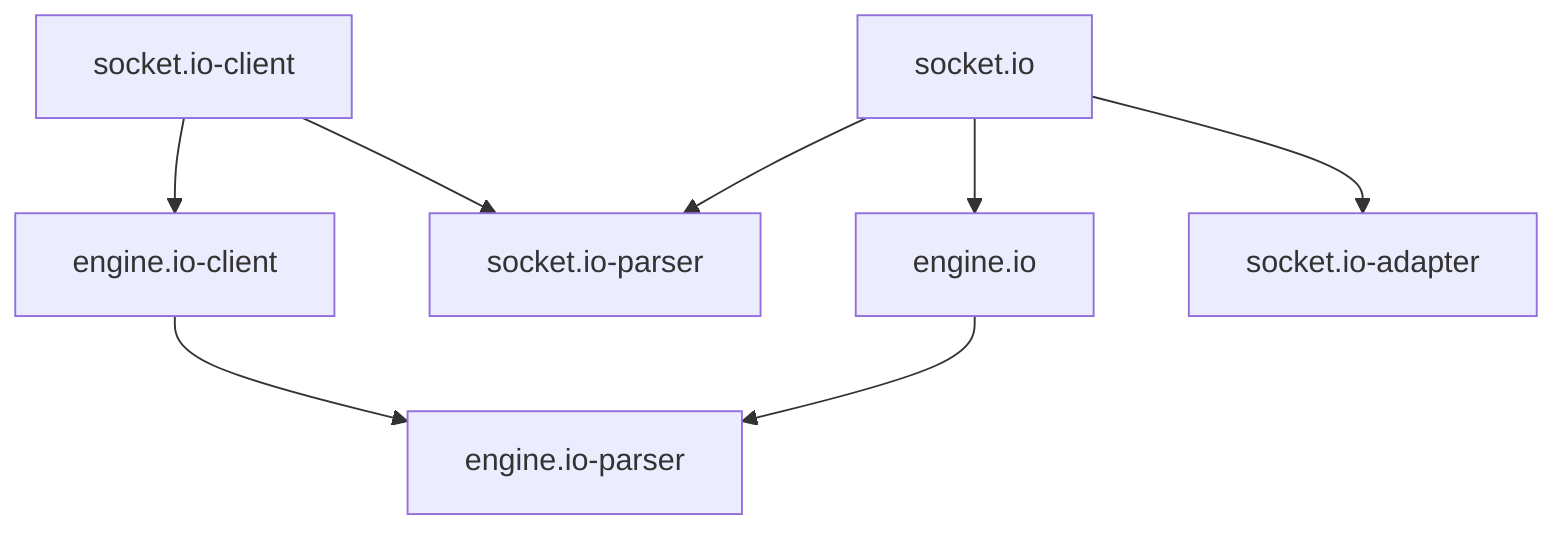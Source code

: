 flowchart
    socket.io --> engine.io
    socket.io --> socket.io-parser
    socket.io-client --> socket.io-parser
    socket.io-client --> engine.io-client
    engine.io --> engine.io-parser
    engine.io-client --> engine.io-parser
    socket.io --> socket.io-adapter